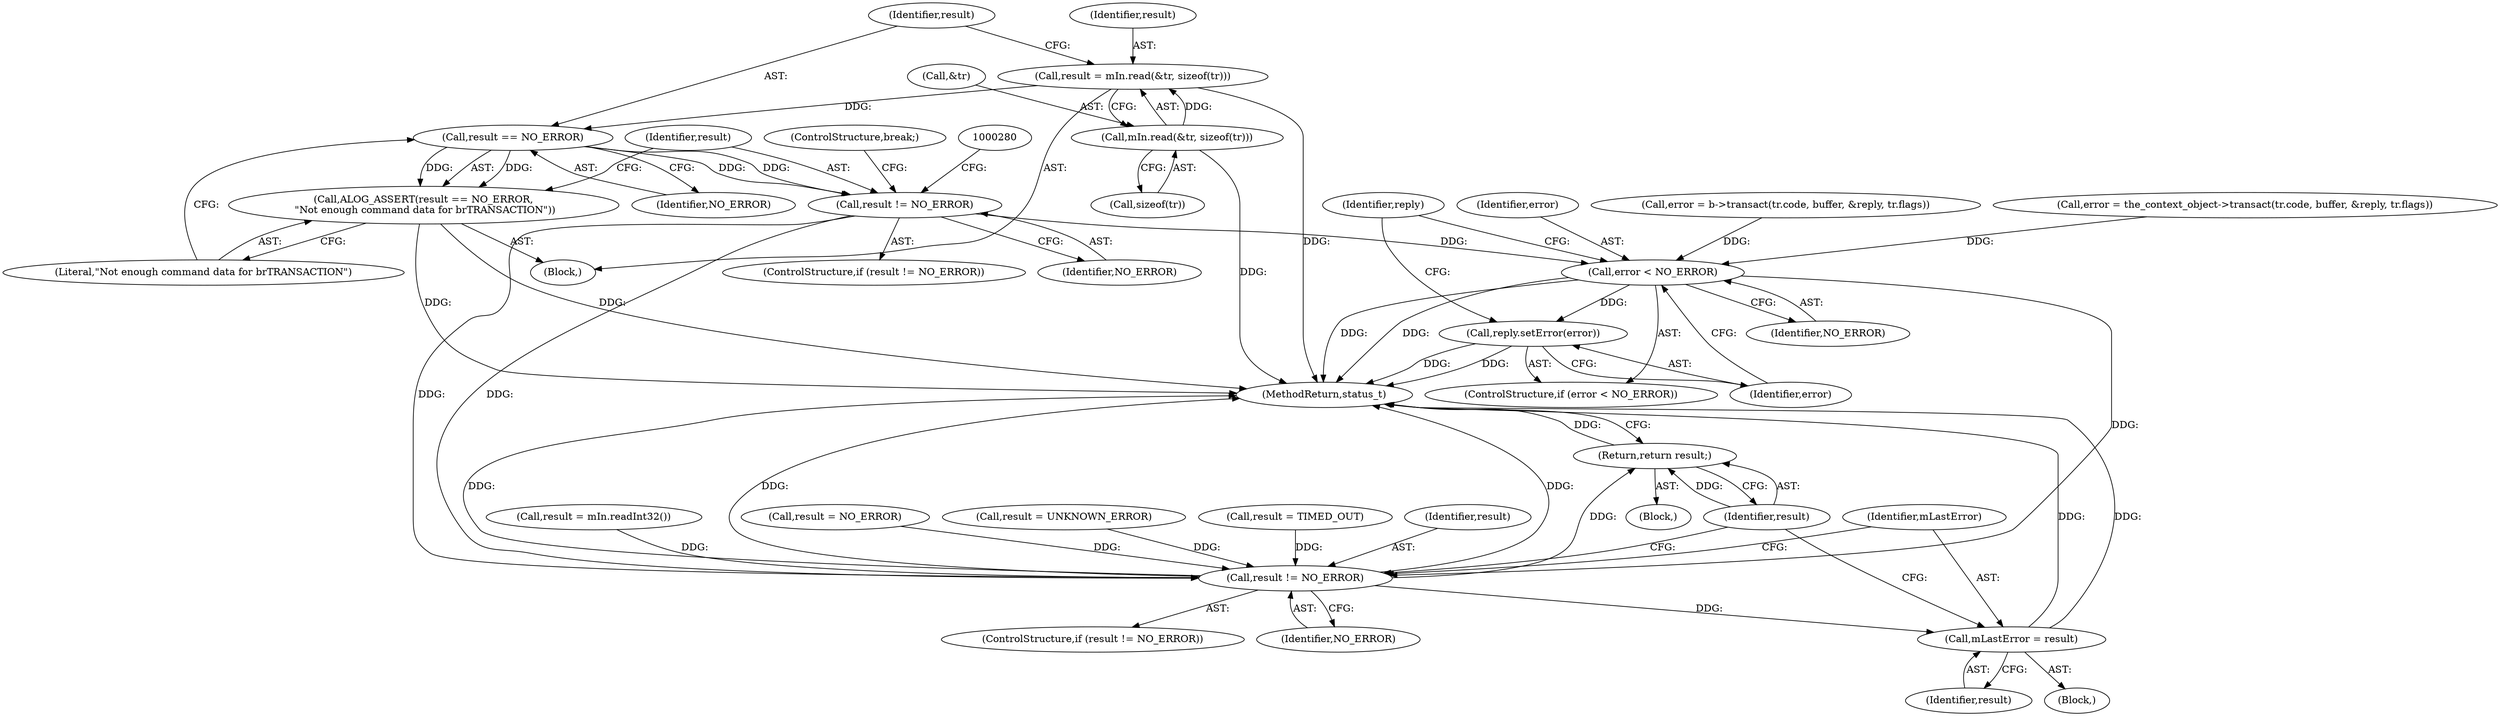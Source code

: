 digraph "0_Android_a59b827869a2ea04022dd225007f29af8d61837a@API" {
"1000260" [label="(Call,result = mIn.read(&tr, sizeof(tr)))"];
"1000262" [label="(Call,mIn.read(&tr, sizeof(tr)))"];
"1000268" [label="(Call,result == NO_ERROR)"];
"1000267" [label="(Call,ALOG_ASSERT(result == NO_ERROR,\n \"Not enough command data for brTRANSACTION\"))"];
"1000273" [label="(Call,result != NO_ERROR)"];
"1000476" [label="(Call,error < NO_ERROR)"];
"1000479" [label="(Call,reply.setError(error))"];
"1000576" [label="(Call,result != NO_ERROR)"];
"1000580" [label="(Call,mLastError = result)"];
"1000583" [label="(Return,return result;)"];
"1000582" [label="(Identifier,result)"];
"1000265" [label="(Call,sizeof(tr))"];
"1000115" [label="(Call,result = mIn.readInt32())"];
"1000584" [label="(Identifier,result)"];
"1000106" [label="(Call,result = NO_ERROR)"];
"1000571" [label="(Call,result = UNKNOWN_ERROR)"];
"1000480" [label="(Identifier,error)"];
"1000262" [label="(Call,mIn.read(&tr, sizeof(tr)))"];
"1000269" [label="(Identifier,result)"];
"1000477" [label="(Identifier,error)"];
"1000578" [label="(Identifier,NO_ERROR)"];
"1000437" [label="(Call,error = b->transact(tr.code, buffer, &reply, tr.flags))"];
"1000585" [label="(MethodReturn,status_t)"];
"1000261" [label="(Identifier,result)"];
"1000478" [label="(Identifier,NO_ERROR)"];
"1000579" [label="(Block,)"];
"1000575" [label="(ControlStructure,if (result != NO_ERROR))"];
"1000102" [label="(Block,)"];
"1000557" [label="(Call,result = TIMED_OUT)"];
"1000476" [label="(Call,error < NO_ERROR)"];
"1000482" [label="(Identifier,reply)"];
"1000580" [label="(Call,mLastError = result)"];
"1000263" [label="(Call,&tr)"];
"1000268" [label="(Call,result == NO_ERROR)"];
"1000276" [label="(ControlStructure,break;)"];
"1000272" [label="(ControlStructure,if (result != NO_ERROR))"];
"1000475" [label="(ControlStructure,if (error < NO_ERROR))"];
"1000581" [label="(Identifier,mLastError)"];
"1000451" [label="(Call,error = the_context_object->transact(tr.code, buffer, &reply, tr.flags))"];
"1000258" [label="(Block,)"];
"1000260" [label="(Call,result = mIn.read(&tr, sizeof(tr)))"];
"1000583" [label="(Return,return result;)"];
"1000267" [label="(Call,ALOG_ASSERT(result == NO_ERROR,\n \"Not enough command data for brTRANSACTION\"))"];
"1000273" [label="(Call,result != NO_ERROR)"];
"1000275" [label="(Identifier,NO_ERROR)"];
"1000576" [label="(Call,result != NO_ERROR)"];
"1000270" [label="(Identifier,NO_ERROR)"];
"1000479" [label="(Call,reply.setError(error))"];
"1000274" [label="(Identifier,result)"];
"1000271" [label="(Literal,\"Not enough command data for brTRANSACTION\")"];
"1000577" [label="(Identifier,result)"];
"1000260" -> "1000258"  [label="AST: "];
"1000260" -> "1000262"  [label="CFG: "];
"1000261" -> "1000260"  [label="AST: "];
"1000262" -> "1000260"  [label="AST: "];
"1000269" -> "1000260"  [label="CFG: "];
"1000260" -> "1000585"  [label="DDG: "];
"1000262" -> "1000260"  [label="DDG: "];
"1000260" -> "1000268"  [label="DDG: "];
"1000262" -> "1000265"  [label="CFG: "];
"1000263" -> "1000262"  [label="AST: "];
"1000265" -> "1000262"  [label="AST: "];
"1000262" -> "1000585"  [label="DDG: "];
"1000268" -> "1000267"  [label="AST: "];
"1000268" -> "1000270"  [label="CFG: "];
"1000269" -> "1000268"  [label="AST: "];
"1000270" -> "1000268"  [label="AST: "];
"1000271" -> "1000268"  [label="CFG: "];
"1000268" -> "1000267"  [label="DDG: "];
"1000268" -> "1000267"  [label="DDG: "];
"1000268" -> "1000273"  [label="DDG: "];
"1000268" -> "1000273"  [label="DDG: "];
"1000267" -> "1000258"  [label="AST: "];
"1000267" -> "1000271"  [label="CFG: "];
"1000271" -> "1000267"  [label="AST: "];
"1000274" -> "1000267"  [label="CFG: "];
"1000267" -> "1000585"  [label="DDG: "];
"1000267" -> "1000585"  [label="DDG: "];
"1000273" -> "1000272"  [label="AST: "];
"1000273" -> "1000275"  [label="CFG: "];
"1000274" -> "1000273"  [label="AST: "];
"1000275" -> "1000273"  [label="AST: "];
"1000276" -> "1000273"  [label="CFG: "];
"1000280" -> "1000273"  [label="CFG: "];
"1000273" -> "1000476"  [label="DDG: "];
"1000273" -> "1000576"  [label="DDG: "];
"1000273" -> "1000576"  [label="DDG: "];
"1000476" -> "1000475"  [label="AST: "];
"1000476" -> "1000478"  [label="CFG: "];
"1000477" -> "1000476"  [label="AST: "];
"1000478" -> "1000476"  [label="AST: "];
"1000480" -> "1000476"  [label="CFG: "];
"1000482" -> "1000476"  [label="CFG: "];
"1000476" -> "1000585"  [label="DDG: "];
"1000476" -> "1000585"  [label="DDG: "];
"1000437" -> "1000476"  [label="DDG: "];
"1000451" -> "1000476"  [label="DDG: "];
"1000476" -> "1000479"  [label="DDG: "];
"1000476" -> "1000576"  [label="DDG: "];
"1000479" -> "1000475"  [label="AST: "];
"1000479" -> "1000480"  [label="CFG: "];
"1000480" -> "1000479"  [label="AST: "];
"1000482" -> "1000479"  [label="CFG: "];
"1000479" -> "1000585"  [label="DDG: "];
"1000479" -> "1000585"  [label="DDG: "];
"1000576" -> "1000575"  [label="AST: "];
"1000576" -> "1000578"  [label="CFG: "];
"1000577" -> "1000576"  [label="AST: "];
"1000578" -> "1000576"  [label="AST: "];
"1000581" -> "1000576"  [label="CFG: "];
"1000584" -> "1000576"  [label="CFG: "];
"1000576" -> "1000585"  [label="DDG: "];
"1000576" -> "1000585"  [label="DDG: "];
"1000576" -> "1000585"  [label="DDG: "];
"1000106" -> "1000576"  [label="DDG: "];
"1000557" -> "1000576"  [label="DDG: "];
"1000571" -> "1000576"  [label="DDG: "];
"1000115" -> "1000576"  [label="DDG: "];
"1000576" -> "1000580"  [label="DDG: "];
"1000576" -> "1000583"  [label="DDG: "];
"1000580" -> "1000579"  [label="AST: "];
"1000580" -> "1000582"  [label="CFG: "];
"1000581" -> "1000580"  [label="AST: "];
"1000582" -> "1000580"  [label="AST: "];
"1000584" -> "1000580"  [label="CFG: "];
"1000580" -> "1000585"  [label="DDG: "];
"1000580" -> "1000585"  [label="DDG: "];
"1000583" -> "1000102"  [label="AST: "];
"1000583" -> "1000584"  [label="CFG: "];
"1000584" -> "1000583"  [label="AST: "];
"1000585" -> "1000583"  [label="CFG: "];
"1000583" -> "1000585"  [label="DDG: "];
"1000584" -> "1000583"  [label="DDG: "];
}
